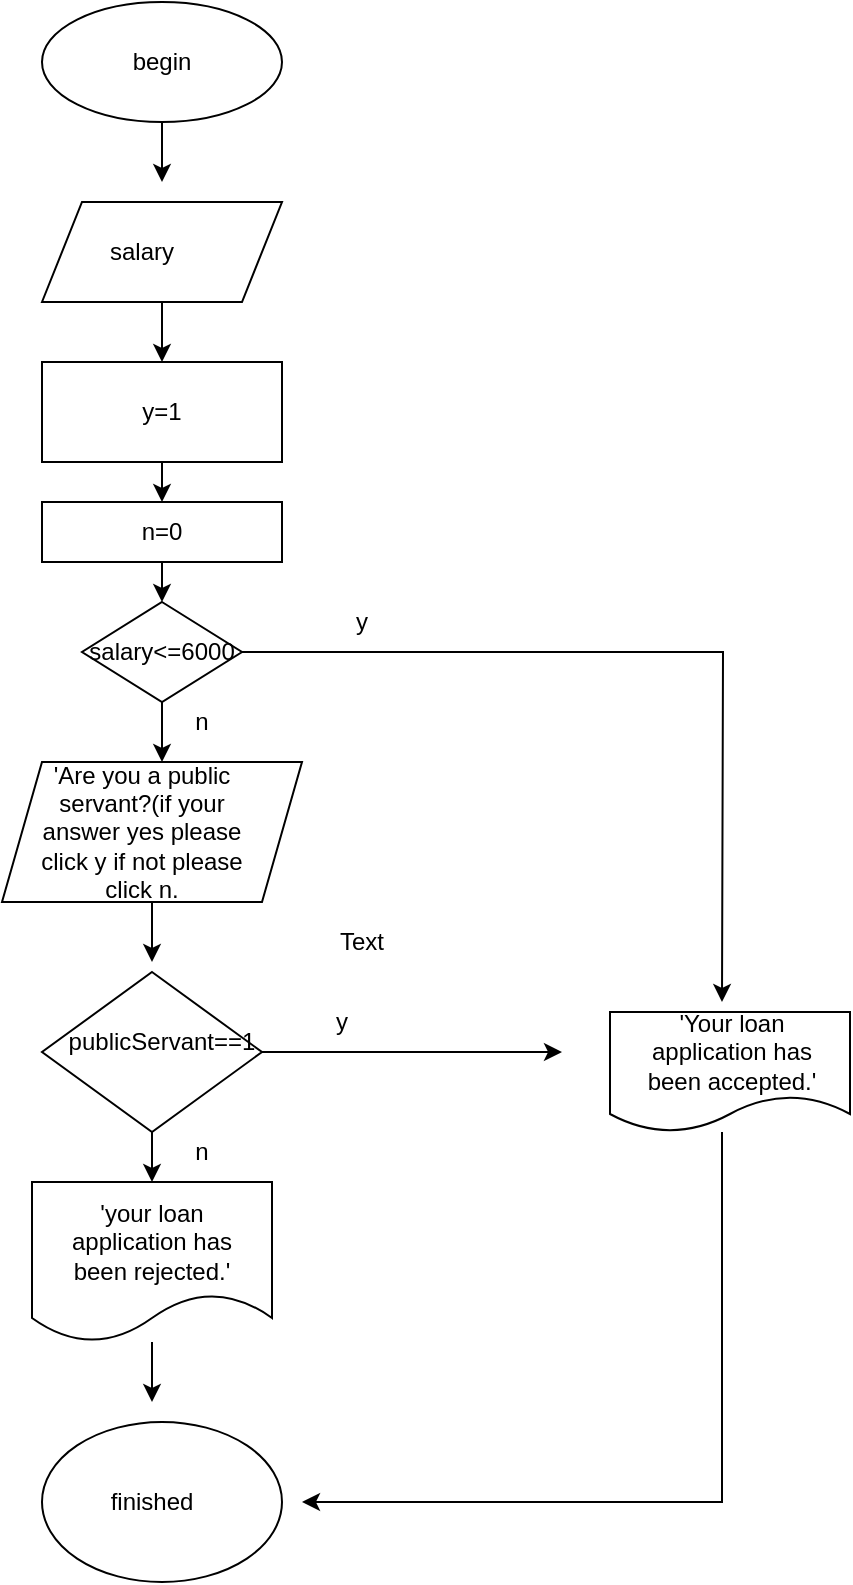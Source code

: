 <mxfile version="13.7.9" type="device"><diagram id="w8cMdCHZyWhSxVhrpApU" name="Sayfa -1"><mxGraphModel dx="1476" dy="627" grid="1" gridSize="10" guides="1" tooltips="1" connect="1" arrows="1" fold="1" page="1" pageScale="1" pageWidth="827" pageHeight="1169" math="0" shadow="0"><root><mxCell id="0"/><mxCell id="1" parent="0"/><mxCell id="0o6QFc79TwIke9qZGTEr-2" style="edgeStyle=orthogonalEdgeStyle;rounded=0;orthogonalLoop=1;jettySize=auto;html=1;exitX=0.5;exitY=1;exitDx=0;exitDy=0;" parent="1" source="0o6QFc79TwIke9qZGTEr-1" edge="1"><mxGeometry relative="1" as="geometry"><mxPoint x="130" y="110" as="targetPoint"/></mxGeometry></mxCell><mxCell id="0o6QFc79TwIke9qZGTEr-1" value="" style="ellipse;whiteSpace=wrap;html=1;" parent="1" vertex="1"><mxGeometry x="70" y="20" width="120" height="60" as="geometry"/></mxCell><mxCell id="0o6QFc79TwIke9qZGTEr-4" style="edgeStyle=orthogonalEdgeStyle;rounded=0;orthogonalLoop=1;jettySize=auto;html=1;" parent="1" source="0o6QFc79TwIke9qZGTEr-3" edge="1"><mxGeometry relative="1" as="geometry"><mxPoint x="130" y="200" as="targetPoint"/></mxGeometry></mxCell><mxCell id="0o6QFc79TwIke9qZGTEr-3" value="" style="shape=parallelogram;perimeter=parallelogramPerimeter;whiteSpace=wrap;html=1;fixedSize=1;" parent="1" vertex="1"><mxGeometry x="70" y="120" width="120" height="50" as="geometry"/></mxCell><mxCell id="0o6QFc79TwIke9qZGTEr-11" value="begin" style="text;html=1;strokeColor=none;fillColor=none;align=center;verticalAlign=middle;whiteSpace=wrap;rounded=0;" parent="1" vertex="1"><mxGeometry x="110" y="40" width="40" height="20" as="geometry"/></mxCell><mxCell id="0o6QFc79TwIke9qZGTEr-13" value="salary" style="text;html=1;strokeColor=none;fillColor=none;align=center;verticalAlign=middle;whiteSpace=wrap;rounded=0;" parent="1" vertex="1"><mxGeometry x="100" y="135" width="40" height="20" as="geometry"/></mxCell><mxCell id="0o6QFc79TwIke9qZGTEr-49" style="edgeStyle=orthogonalEdgeStyle;rounded=0;orthogonalLoop=1;jettySize=auto;html=1;" parent="1" source="0o6QFc79TwIke9qZGTEr-9" edge="1"><mxGeometry relative="1" as="geometry"><mxPoint x="200" y="770" as="targetPoint"/><Array as="points"><mxPoint x="410" y="770"/></Array></mxGeometry></mxCell><mxCell id="0o6QFc79TwIke9qZGTEr-9" value="" style="shape=document;whiteSpace=wrap;html=1;boundedLbl=1;" parent="1" vertex="1"><mxGeometry x="354" y="525" width="120" height="60" as="geometry"/></mxCell><mxCell id="0o6QFc79TwIke9qZGTEr-32" style="edgeStyle=orthogonalEdgeStyle;rounded=0;orthogonalLoop=1;jettySize=auto;html=1;exitX=1;exitY=0.5;exitDx=0;exitDy=0;" parent="1" source="0o6QFc79TwIke9qZGTEr-19" edge="1"><mxGeometry relative="1" as="geometry"><mxPoint x="410" y="520" as="targetPoint"/></mxGeometry></mxCell><mxCell id="0o6QFc79TwIke9qZGTEr-34" style="edgeStyle=orthogonalEdgeStyle;rounded=0;orthogonalLoop=1;jettySize=auto;html=1;exitX=0.5;exitY=1;exitDx=0;exitDy=0;" parent="1" source="0o6QFc79TwIke9qZGTEr-19" edge="1"><mxGeometry relative="1" as="geometry"><mxPoint x="130" y="400" as="targetPoint"/></mxGeometry></mxCell><mxCell id="0o6QFc79TwIke9qZGTEr-19" value="" style="rhombus;whiteSpace=wrap;html=1;" parent="1" vertex="1"><mxGeometry x="90" y="320" width="80" height="50" as="geometry"/></mxCell><mxCell id="0o6QFc79TwIke9qZGTEr-26" style="edgeStyle=orthogonalEdgeStyle;rounded=0;orthogonalLoop=1;jettySize=auto;html=1;exitX=0.5;exitY=1;exitDx=0;exitDy=0;" parent="1" source="0o6QFc79TwIke9qZGTEr-23" edge="1"><mxGeometry relative="1" as="geometry"><mxPoint x="130" y="270" as="targetPoint"/></mxGeometry></mxCell><mxCell id="0o6QFc79TwIke9qZGTEr-23" value="" style="rounded=0;whiteSpace=wrap;html=1;" parent="1" vertex="1"><mxGeometry x="70" y="200" width="120" height="50" as="geometry"/></mxCell><mxCell id="0o6QFc79TwIke9qZGTEr-24" value="y=1" style="text;html=1;strokeColor=none;fillColor=none;align=center;verticalAlign=middle;whiteSpace=wrap;rounded=0;" parent="1" vertex="1"><mxGeometry x="110" y="215" width="40" height="20" as="geometry"/></mxCell><mxCell id="0o6QFc79TwIke9qZGTEr-25" value="salary&amp;lt;=6000" style="text;html=1;strokeColor=none;fillColor=none;align=center;verticalAlign=middle;whiteSpace=wrap;rounded=0;" parent="1" vertex="1"><mxGeometry x="110" y="335" width="40" height="20" as="geometry"/></mxCell><mxCell id="0o6QFc79TwIke9qZGTEr-28" style="edgeStyle=orthogonalEdgeStyle;rounded=0;orthogonalLoop=1;jettySize=auto;html=1;exitX=0.5;exitY=1;exitDx=0;exitDy=0;entryX=0.5;entryY=0;entryDx=0;entryDy=0;" parent="1" source="0o6QFc79TwIke9qZGTEr-27" target="0o6QFc79TwIke9qZGTEr-19" edge="1"><mxGeometry relative="1" as="geometry"/></mxCell><mxCell id="0o6QFc79TwIke9qZGTEr-27" value="" style="rounded=0;whiteSpace=wrap;html=1;" parent="1" vertex="1"><mxGeometry x="70" y="270" width="120" height="30" as="geometry"/></mxCell><mxCell id="0o6QFc79TwIke9qZGTEr-29" value="n=0" style="text;html=1;strokeColor=none;fillColor=none;align=center;verticalAlign=middle;whiteSpace=wrap;rounded=0;" parent="1" vertex="1"><mxGeometry x="110" y="275" width="40" height="20" as="geometry"/></mxCell><mxCell id="0o6QFc79TwIke9qZGTEr-30" value="'Your loan application has been accepted.'" style="text;html=1;strokeColor=none;fillColor=none;align=center;verticalAlign=middle;whiteSpace=wrap;rounded=0;" parent="1" vertex="1"><mxGeometry x="370" y="530" width="90" height="30" as="geometry"/></mxCell><mxCell id="0o6QFc79TwIke9qZGTEr-40" style="edgeStyle=orthogonalEdgeStyle;rounded=0;orthogonalLoop=1;jettySize=auto;html=1;" parent="1" source="0o6QFc79TwIke9qZGTEr-37" edge="1"><mxGeometry relative="1" as="geometry"><mxPoint x="125" y="500" as="targetPoint"/></mxGeometry></mxCell><mxCell id="0o6QFc79TwIke9qZGTEr-37" value="" style="shape=parallelogram;perimeter=parallelogramPerimeter;whiteSpace=wrap;html=1;fixedSize=1;" parent="1" vertex="1"><mxGeometry x="50" y="400" width="150" height="70" as="geometry"/></mxCell><mxCell id="0o6QFc79TwIke9qZGTEr-39" value="'Are you a public servant?(if your answer yes please click y if not please click n." style="text;html=1;strokeColor=none;fillColor=none;align=center;verticalAlign=middle;whiteSpace=wrap;rounded=0;" parent="1" vertex="1"><mxGeometry x="60" y="420" width="120" height="30" as="geometry"/></mxCell><mxCell id="0o6QFc79TwIke9qZGTEr-43" style="edgeStyle=orthogonalEdgeStyle;rounded=0;orthogonalLoop=1;jettySize=auto;html=1;" parent="1" source="0o6QFc79TwIke9qZGTEr-41" edge="1"><mxGeometry relative="1" as="geometry"><mxPoint x="330" y="545" as="targetPoint"/></mxGeometry></mxCell><mxCell id="0o6QFc79TwIke9qZGTEr-44" style="edgeStyle=orthogonalEdgeStyle;rounded=0;orthogonalLoop=1;jettySize=auto;html=1;exitX=0.5;exitY=1;exitDx=0;exitDy=0;" parent="1" source="0o6QFc79TwIke9qZGTEr-41" edge="1"><mxGeometry relative="1" as="geometry"><mxPoint x="125" y="610" as="targetPoint"/></mxGeometry></mxCell><mxCell id="0o6QFc79TwIke9qZGTEr-41" value="" style="rhombus;whiteSpace=wrap;html=1;" parent="1" vertex="1"><mxGeometry x="70" y="505" width="110" height="80" as="geometry"/></mxCell><mxCell id="0o6QFc79TwIke9qZGTEr-42" value="publicServant==1" style="text;html=1;strokeColor=none;fillColor=none;align=center;verticalAlign=middle;whiteSpace=wrap;rounded=0;" parent="1" vertex="1"><mxGeometry x="110" y="530" width="40" height="20" as="geometry"/></mxCell><mxCell id="0o6QFc79TwIke9qZGTEr-48" style="edgeStyle=orthogonalEdgeStyle;rounded=0;orthogonalLoop=1;jettySize=auto;html=1;" parent="1" source="0o6QFc79TwIke9qZGTEr-45" edge="1"><mxGeometry relative="1" as="geometry"><mxPoint x="125" y="720" as="targetPoint"/></mxGeometry></mxCell><mxCell id="0o6QFc79TwIke9qZGTEr-45" value="" style="shape=document;whiteSpace=wrap;html=1;boundedLbl=1;" parent="1" vertex="1"><mxGeometry x="65" y="610" width="120" height="80" as="geometry"/></mxCell><mxCell id="0o6QFc79TwIke9qZGTEr-46" value="'your loan application has been rejected.'" style="text;html=1;strokeColor=none;fillColor=none;align=center;verticalAlign=middle;whiteSpace=wrap;rounded=0;" parent="1" vertex="1"><mxGeometry x="80" y="620" width="90" height="40" as="geometry"/></mxCell><mxCell id="0o6QFc79TwIke9qZGTEr-47" value="" style="ellipse;whiteSpace=wrap;html=1;" parent="1" vertex="1"><mxGeometry x="70" y="730" width="120" height="80" as="geometry"/></mxCell><mxCell id="0o6QFc79TwIke9qZGTEr-51" value="finished" style="text;html=1;strokeColor=none;fillColor=none;align=center;verticalAlign=middle;whiteSpace=wrap;rounded=0;" parent="1" vertex="1"><mxGeometry x="105" y="760" width="40" height="20" as="geometry"/></mxCell><mxCell id="0o6QFc79TwIke9qZGTEr-52" value="y" style="text;html=1;strokeColor=none;fillColor=none;align=center;verticalAlign=middle;whiteSpace=wrap;rounded=0;" parent="1" vertex="1"><mxGeometry x="210" y="320" width="40" height="20" as="geometry"/></mxCell><mxCell id="0o6QFc79TwIke9qZGTEr-53" value="n" style="text;html=1;strokeColor=none;fillColor=none;align=center;verticalAlign=middle;whiteSpace=wrap;rounded=0;" parent="1" vertex="1"><mxGeometry x="130" y="370" width="40" height="20" as="geometry"/></mxCell><mxCell id="0o6QFc79TwIke9qZGTEr-54" value="y" style="text;html=1;strokeColor=none;fillColor=none;align=center;verticalAlign=middle;whiteSpace=wrap;rounded=0;" parent="1" vertex="1"><mxGeometry x="200" y="520" width="40" height="20" as="geometry"/></mxCell><mxCell id="0o6QFc79TwIke9qZGTEr-55" value="Text" style="text;html=1;strokeColor=none;fillColor=none;align=center;verticalAlign=middle;whiteSpace=wrap;rounded=0;" parent="1" vertex="1"><mxGeometry x="210" y="480" width="40" height="20" as="geometry"/></mxCell><mxCell id="0o6QFc79TwIke9qZGTEr-56" value="n" style="text;html=1;strokeColor=none;fillColor=none;align=center;verticalAlign=middle;whiteSpace=wrap;rounded=0;" parent="1" vertex="1"><mxGeometry x="130" y="585" width="40" height="20" as="geometry"/></mxCell></root></mxGraphModel></diagram></mxfile>